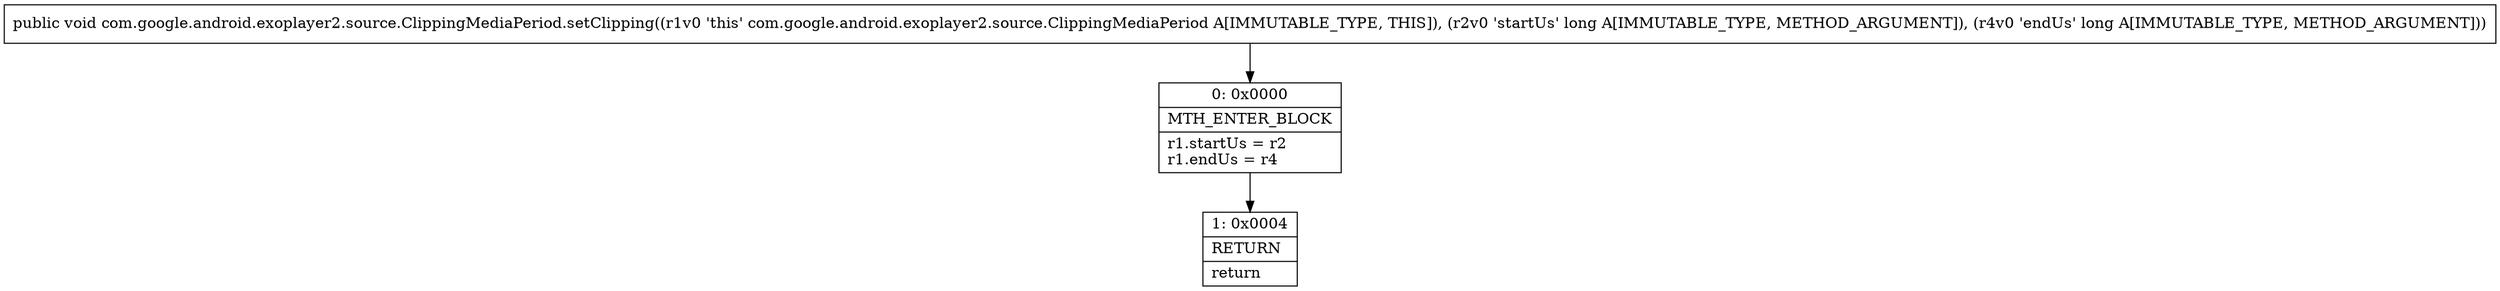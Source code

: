digraph "CFG forcom.google.android.exoplayer2.source.ClippingMediaPeriod.setClipping(JJ)V" {
Node_0 [shape=record,label="{0\:\ 0x0000|MTH_ENTER_BLOCK\l|r1.startUs = r2\lr1.endUs = r4\l}"];
Node_1 [shape=record,label="{1\:\ 0x0004|RETURN\l|return\l}"];
MethodNode[shape=record,label="{public void com.google.android.exoplayer2.source.ClippingMediaPeriod.setClipping((r1v0 'this' com.google.android.exoplayer2.source.ClippingMediaPeriod A[IMMUTABLE_TYPE, THIS]), (r2v0 'startUs' long A[IMMUTABLE_TYPE, METHOD_ARGUMENT]), (r4v0 'endUs' long A[IMMUTABLE_TYPE, METHOD_ARGUMENT])) }"];
MethodNode -> Node_0;
Node_0 -> Node_1;
}


